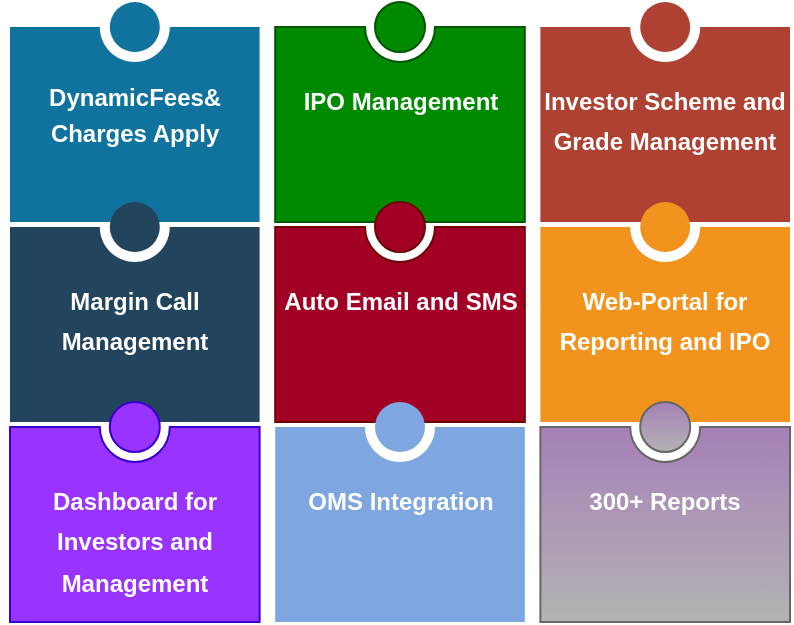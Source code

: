 <mxfile version="21.6.6" type="github">
  <diagram name="Page-1" id="MVOP0cMZva7Nr5U583TV">
    <mxGraphModel dx="938" dy="481" grid="1" gridSize="10" guides="1" tooltips="1" connect="1" arrows="1" fold="1" page="1" pageScale="1" pageWidth="827" pageHeight="1169" math="0" shadow="0">
      <root>
        <mxCell id="0" />
        <mxCell id="1" parent="0" />
        <mxCell id="Hv7-FbxDfW1qlbqKoqz0-12" value="" style="group;fontSize=12;" vertex="1" connectable="0" parent="1">
          <mxGeometry x="210" y="70" width="390" height="310" as="geometry" />
        </mxCell>
        <mxCell id="Hv7-FbxDfW1qlbqKoqz0-2" value="&lt;p style=&quot;margin: 0cm 17.5pt 0.0pt 17.6pt; line-height: 90%;&quot; align=&quot;center&quot; class=&quot;MsoNormal&quot;&gt;&lt;font style=&quot;font-size: 12px;&quot;&gt;DynamicFees&amp;amp; Charges Apply &lt;/font&gt;&lt;span style=&quot;letter-spacing:-.8pt&quot;&gt; &lt;/span&gt;&lt;span style=&quot;letter-spacing:-.8pt&quot;&gt; &lt;/span&gt;&lt;span style=&quot;font-size: 14pt; line-height: 90%;&quot; lang=&quot;EN-US&quot;&gt;&lt;/span&gt;&lt;span style=&quot;font-size:14.0pt;mso-bidi-font-size:11.0pt;line-height:90%&quot; lang=&quot;EN-US&quot;&gt;&lt;/span&gt;&lt;/p&gt;" style="verticalLabelPosition=middle;verticalAlign=top;html=1;shape=mxgraph.infographic.numberedEntryVert;dy=25;strokeColor=none;fontSize=17;fontColor=#FFFFFF;align=center;labelPosition=center;spacingTop=32;fontStyle=1;whiteSpace=wrap;fillColor=#10739E;" vertex="1" parent="Hv7-FbxDfW1qlbqKoqz0-12">
          <mxGeometry width="124.8" height="110" as="geometry" />
        </mxCell>
        <mxCell id="Hv7-FbxDfW1qlbqKoqz0-3" value="&lt;font style=&quot;font-size: 12px;&quot;&gt;IPO Management&lt;/font&gt;" style="verticalLabelPosition=middle;verticalAlign=top;html=1;shape=mxgraph.infographic.numberedEntryVert;dy=25;strokeColor=#005700;fontSize=17;align=center;labelPosition=center;spacingTop=32;fontStyle=1;whiteSpace=wrap;fillColor=#008a00;fontColor=#ffffff;" vertex="1" parent="Hv7-FbxDfW1qlbqKoqz0-12">
          <mxGeometry x="132.6" width="124.8" height="110" as="geometry" />
        </mxCell>
        <mxCell id="Hv7-FbxDfW1qlbqKoqz0-4" value="&lt;font style=&quot;font-size: 12px;&quot;&gt;Investor Scheme and Grade Management&lt;/font&gt;" style="verticalLabelPosition=middle;verticalAlign=top;html=1;shape=mxgraph.infographic.numberedEntryVert;dy=25;strokeColor=none;fontSize=17;fontColor=#FFFFFF;align=center;labelPosition=center;spacingTop=32;fontStyle=1;whiteSpace=wrap;fillColor=#AE4132;" vertex="1" parent="Hv7-FbxDfW1qlbqKoqz0-12">
          <mxGeometry x="265.2" width="124.8" height="110" as="geometry" />
        </mxCell>
        <mxCell id="Hv7-FbxDfW1qlbqKoqz0-5" value="&lt;font style=&quot;font-size: 12px;&quot;&gt;Margin Call Management&lt;/font&gt;" style="verticalLabelPosition=middle;verticalAlign=top;html=1;shape=mxgraph.infographic.numberedEntryVert;dy=25;strokeColor=none;fontSize=17;fontColor=#FFFFFF;align=center;labelPosition=center;spacingTop=32;fontStyle=1;whiteSpace=wrap;fillColor=#23445D;" vertex="1" parent="Hv7-FbxDfW1qlbqKoqz0-12">
          <mxGeometry y="100" width="124.8" height="110" as="geometry" />
        </mxCell>
        <mxCell id="Hv7-FbxDfW1qlbqKoqz0-6" value="&lt;font style=&quot;font-size: 12px;&quot;&gt;Auto Email and SMS&lt;/font&gt;" style="verticalLabelPosition=middle;verticalAlign=top;html=1;shape=mxgraph.infographic.numberedEntryVert;dy=25;strokeColor=#6F0000;fontSize=17;fontColor=#ffffff;align=center;labelPosition=center;spacingTop=32;fontStyle=1;whiteSpace=wrap;fillColor=#a20025;" vertex="1" parent="Hv7-FbxDfW1qlbqKoqz0-12">
          <mxGeometry x="132.6" y="100" width="124.8" height="110" as="geometry" />
        </mxCell>
        <mxCell id="Hv7-FbxDfW1qlbqKoqz0-8" value="&lt;font style=&quot;font-size: 12px;&quot;&gt;Web-Portal for Reporting and IPO&lt;/font&gt;" style="verticalLabelPosition=middle;verticalAlign=top;html=1;shape=mxgraph.infographic.numberedEntryVert;dy=25;strokeColor=none;fontSize=17;fontColor=#FFFFFF;align=center;labelPosition=center;spacingTop=32;fontStyle=1;whiteSpace=wrap;fillColor=#F2931E;" vertex="1" parent="Hv7-FbxDfW1qlbqKoqz0-12">
          <mxGeometry x="265.2" y="100" width="124.8" height="110" as="geometry" />
        </mxCell>
        <mxCell id="Hv7-FbxDfW1qlbqKoqz0-9" value="&lt;font style=&quot;font-size: 12px;&quot;&gt;Dashboard for Investors and Management&lt;/font&gt;" style="verticalLabelPosition=middle;verticalAlign=top;html=1;shape=mxgraph.infographic.numberedEntryVert;dy=25;strokeColor=#3700CC;fontSize=17;align=center;labelPosition=center;spacingTop=32;fontStyle=1;whiteSpace=wrap;fillColor=#9933FF;fontColor=#ffffff;" vertex="1" parent="Hv7-FbxDfW1qlbqKoqz0-12">
          <mxGeometry y="200" width="124.8" height="110" as="geometry" />
        </mxCell>
        <mxCell id="Hv7-FbxDfW1qlbqKoqz0-10" value="&lt;font style=&quot;font-size: 12px;&quot;&gt;OMS Integration&lt;/font&gt;" style="verticalLabelPosition=middle;verticalAlign=top;html=1;shape=mxgraph.infographic.numberedEntryVert;dy=25;strokeColor=none;fontSize=17;fontColor=#FFFFFF;align=center;labelPosition=center;spacingTop=32;fontStyle=1;whiteSpace=wrap;fillColor=#7EA6E0;" vertex="1" parent="Hv7-FbxDfW1qlbqKoqz0-12">
          <mxGeometry x="132.6" y="200" width="124.8" height="110" as="geometry" />
        </mxCell>
        <mxCell id="Hv7-FbxDfW1qlbqKoqz0-11" value="&lt;font style=&quot;font-size: 12px;&quot; color=&quot;#ffffff&quot;&gt;300+ Reports&lt;/font&gt;" style="verticalLabelPosition=middle;verticalAlign=top;html=1;shape=mxgraph.infographic.numberedEntryVert;dy=25;strokeColor=#666666;fontSize=17;align=center;labelPosition=center;spacingTop=32;fontStyle=1;whiteSpace=wrap;fillColor=#A680B8;gradientColor=#b3b3b3;" vertex="1" parent="Hv7-FbxDfW1qlbqKoqz0-12">
          <mxGeometry x="265.2" y="200" width="124.8" height="110" as="geometry" />
        </mxCell>
      </root>
    </mxGraphModel>
  </diagram>
</mxfile>
